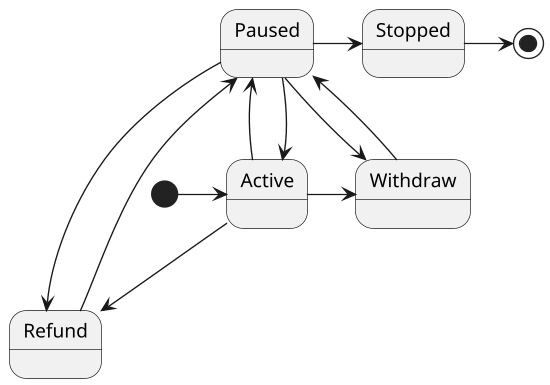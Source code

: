 @startuml
scale 550 width

[*] -> Active

Active -up-> Paused
Paused -down-> Active
Active -down-> Refund

Active -> Withdraw

Withdraw -> Paused
Paused -> Withdraw

Refund -> Paused
Paused -> Refund

Paused -> Stopped

Stopped -> [*]

@enduml